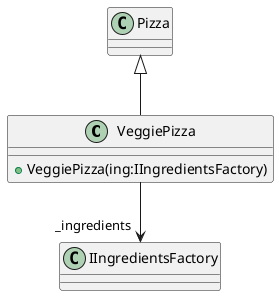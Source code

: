 @startuml
class VeggiePizza {
    + VeggiePizza(ing:IIngredientsFactory)
}
Pizza <|-- VeggiePizza
VeggiePizza --> "_ingredients" IIngredientsFactory
@enduml

